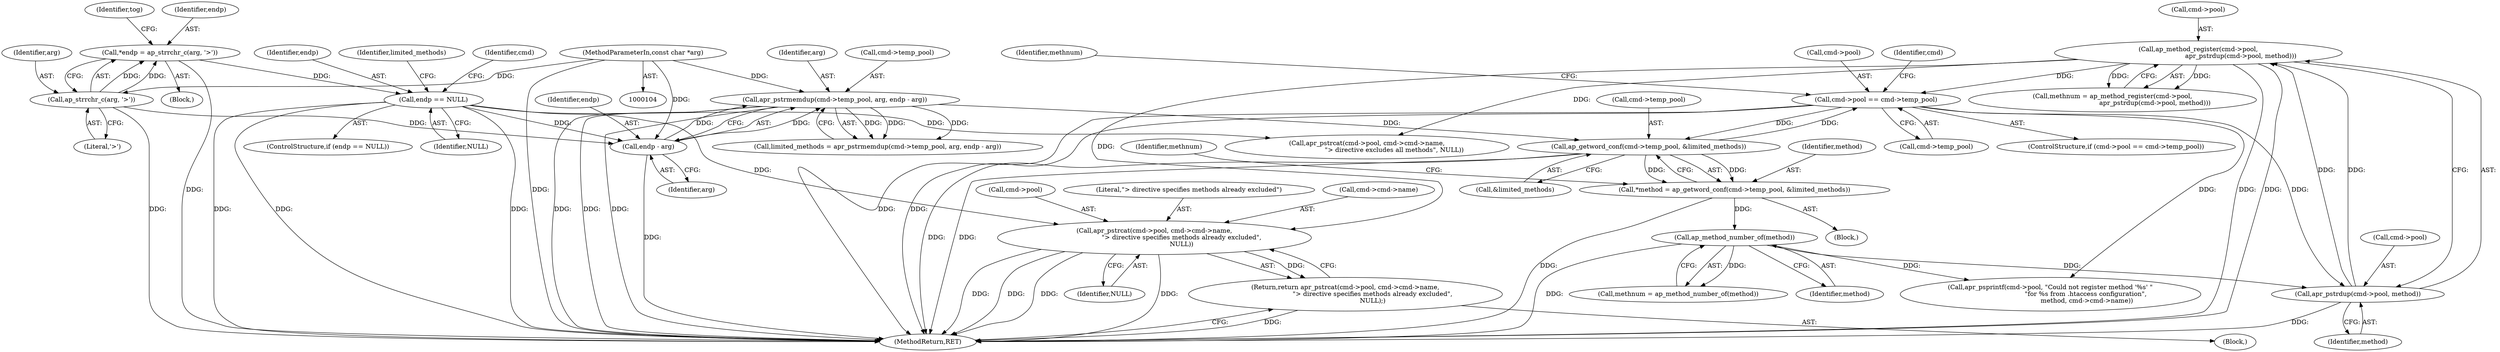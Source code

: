 digraph "0_httpd_29afdd2550b3d30a8defece2b95ae81edcf66ac9@API" {
"1000267" [label="(Call,apr_pstrcat(cmd->pool, cmd->cmd->name,\n                           \"> directive specifies methods already excluded\",\n                           NULL))"];
"1000220" [label="(Call,ap_method_register(cmd->pool,\n                                          apr_pstrdup(cmd->pool, method)))"];
"1000224" [label="(Call,apr_pstrdup(cmd->pool, method))"];
"1000198" [label="(Call,cmd->pool == cmd->temp_pool)"];
"1000170" [label="(Call,ap_getword_conf(cmd->temp_pool, &limited_methods))"];
"1000145" [label="(Call,apr_pstrmemdup(cmd->temp_pool, arg, endp - arg))"];
"1000150" [label="(Call,endp - arg)"];
"1000136" [label="(Call,endp == NULL)"];
"1000110" [label="(Call,*endp = ap_strrchr_c(arg, '>'))"];
"1000112" [label="(Call,ap_strrchr_c(arg, '>'))"];
"1000107" [label="(MethodParameterIn,const char *arg)"];
"1000179" [label="(Call,ap_method_number_of(method))"];
"1000168" [label="(Call,*method = ap_getword_conf(cmd->temp_pool, &limited_methods))"];
"1000266" [label="(Return,return apr_pstrcat(cmd->pool, cmd->cmd->name,\n                           \"> directive specifies methods already excluded\",\n                           NULL);)"];
"1000218" [label="(Call,methnum = ap_method_register(cmd->pool,\n                                          apr_pstrdup(cmd->pool, method)))"];
"1000146" [label="(Call,cmd->temp_pool)"];
"1000178" [label="(Identifier,methnum)"];
"1000267" [label="(Call,apr_pstrcat(cmd->pool, cmd->cmd->name,\n                           \"> directive specifies methods already excluded\",\n                           NULL))"];
"1000112" [label="(Call,ap_strrchr_c(arg, '>'))"];
"1000224" [label="(Call,apr_pstrdup(cmd->pool, method))"];
"1000177" [label="(Call,methnum = ap_method_number_of(method))"];
"1000136" [label="(Call,endp == NULL)"];
"1000138" [label="(Identifier,NULL)"];
"1000114" [label="(Literal,'>')"];
"1000110" [label="(Call,*endp = ap_strrchr_c(arg, '>'))"];
"1000171" [label="(Call,cmd->temp_pool)"];
"1000118" [label="(Identifier,tog)"];
"1000113" [label="(Identifier,arg)"];
"1000111" [label="(Identifier,endp)"];
"1000145" [label="(Call,apr_pstrmemdup(cmd->temp_pool, arg, endp - arg))"];
"1000137" [label="(Identifier,endp)"];
"1000135" [label="(ControlStructure,if (endp == NULL))"];
"1000202" [label="(Call,cmd->temp_pool)"];
"1000268" [label="(Call,cmd->pool)"];
"1000149" [label="(Identifier,arg)"];
"1000198" [label="(Call,cmd->pool == cmd->temp_pool)"];
"1000209" [label="(Identifier,cmd)"];
"1000265" [label="(Block,)"];
"1000228" [label="(Identifier,method)"];
"1000225" [label="(Call,cmd->pool)"];
"1000302" [label="(MethodReturn,RET)"];
"1000166" [label="(Block,)"];
"1000276" [label="(Literal,\"> directive specifies methods already excluded\")"];
"1000144" [label="(Identifier,limited_methods)"];
"1000174" [label="(Call,&limited_methods)"];
"1000152" [label="(Identifier,arg)"];
"1000197" [label="(ControlStructure,if (cmd->pool == cmd->temp_pool))"];
"1000220" [label="(Call,ap_method_register(cmd->pool,\n                                          apr_pstrdup(cmd->pool, method)))"];
"1000170" [label="(Call,ap_getword_conf(cmd->temp_pool, &limited_methods))"];
"1000221" [label="(Call,cmd->pool)"];
"1000151" [label="(Identifier,endp)"];
"1000266" [label="(Return,return apr_pstrcat(cmd->pool, cmd->cmd->name,\n                           \"> directive specifies methods already excluded\",\n                           NULL);)"];
"1000277" [label="(Identifier,NULL)"];
"1000219" [label="(Identifier,methnum)"];
"1000168" [label="(Call,*method = ap_getword_conf(cmd->temp_pool, &limited_methods))"];
"1000199" [label="(Call,cmd->pool)"];
"1000143" [label="(Call,limited_methods = apr_pstrmemdup(cmd->temp_pool, arg, endp - arg))"];
"1000247" [label="(Call,apr_pstrcat(cmd->pool, cmd->cmd->name,\n                           \"> directive excludes all methods\", NULL))"];
"1000107" [label="(MethodParameterIn,const char *arg)"];
"1000142" [label="(Identifier,cmd)"];
"1000180" [label="(Identifier,method)"];
"1000271" [label="(Call,cmd->cmd->name)"];
"1000179" [label="(Call,ap_method_number_of(method))"];
"1000108" [label="(Block,)"];
"1000169" [label="(Identifier,method)"];
"1000150" [label="(Call,endp - arg)"];
"1000207" [label="(Call,apr_psprintf(cmd->pool, \"Could not register method '%s' \"\n                                   \"for %s from .htaccess configuration\",\n                                    method, cmd->cmd->name))"];
"1000267" -> "1000266"  [label="AST: "];
"1000267" -> "1000277"  [label="CFG: "];
"1000268" -> "1000267"  [label="AST: "];
"1000271" -> "1000267"  [label="AST: "];
"1000276" -> "1000267"  [label="AST: "];
"1000277" -> "1000267"  [label="AST: "];
"1000266" -> "1000267"  [label="CFG: "];
"1000267" -> "1000302"  [label="DDG: "];
"1000267" -> "1000302"  [label="DDG: "];
"1000267" -> "1000302"  [label="DDG: "];
"1000267" -> "1000302"  [label="DDG: "];
"1000267" -> "1000266"  [label="DDG: "];
"1000220" -> "1000267"  [label="DDG: "];
"1000136" -> "1000267"  [label="DDG: "];
"1000220" -> "1000218"  [label="AST: "];
"1000220" -> "1000224"  [label="CFG: "];
"1000221" -> "1000220"  [label="AST: "];
"1000224" -> "1000220"  [label="AST: "];
"1000218" -> "1000220"  [label="CFG: "];
"1000220" -> "1000302"  [label="DDG: "];
"1000220" -> "1000302"  [label="DDG: "];
"1000220" -> "1000198"  [label="DDG: "];
"1000220" -> "1000218"  [label="DDG: "];
"1000220" -> "1000218"  [label="DDG: "];
"1000224" -> "1000220"  [label="DDG: "];
"1000224" -> "1000220"  [label="DDG: "];
"1000220" -> "1000247"  [label="DDG: "];
"1000224" -> "1000228"  [label="CFG: "];
"1000225" -> "1000224"  [label="AST: "];
"1000228" -> "1000224"  [label="AST: "];
"1000224" -> "1000302"  [label="DDG: "];
"1000198" -> "1000224"  [label="DDG: "];
"1000179" -> "1000224"  [label="DDG: "];
"1000198" -> "1000197"  [label="AST: "];
"1000198" -> "1000202"  [label="CFG: "];
"1000199" -> "1000198"  [label="AST: "];
"1000202" -> "1000198"  [label="AST: "];
"1000209" -> "1000198"  [label="CFG: "];
"1000219" -> "1000198"  [label="CFG: "];
"1000198" -> "1000302"  [label="DDG: "];
"1000198" -> "1000302"  [label="DDG: "];
"1000198" -> "1000170"  [label="DDG: "];
"1000170" -> "1000198"  [label="DDG: "];
"1000198" -> "1000207"  [label="DDG: "];
"1000170" -> "1000168"  [label="AST: "];
"1000170" -> "1000174"  [label="CFG: "];
"1000171" -> "1000170"  [label="AST: "];
"1000174" -> "1000170"  [label="AST: "];
"1000168" -> "1000170"  [label="CFG: "];
"1000170" -> "1000302"  [label="DDG: "];
"1000170" -> "1000302"  [label="DDG: "];
"1000170" -> "1000168"  [label="DDG: "];
"1000170" -> "1000168"  [label="DDG: "];
"1000145" -> "1000170"  [label="DDG: "];
"1000145" -> "1000143"  [label="AST: "];
"1000145" -> "1000150"  [label="CFG: "];
"1000146" -> "1000145"  [label="AST: "];
"1000149" -> "1000145"  [label="AST: "];
"1000150" -> "1000145"  [label="AST: "];
"1000143" -> "1000145"  [label="CFG: "];
"1000145" -> "1000302"  [label="DDG: "];
"1000145" -> "1000302"  [label="DDG: "];
"1000145" -> "1000302"  [label="DDG: "];
"1000145" -> "1000143"  [label="DDG: "];
"1000145" -> "1000143"  [label="DDG: "];
"1000145" -> "1000143"  [label="DDG: "];
"1000150" -> "1000145"  [label="DDG: "];
"1000150" -> "1000145"  [label="DDG: "];
"1000107" -> "1000145"  [label="DDG: "];
"1000150" -> "1000152"  [label="CFG: "];
"1000151" -> "1000150"  [label="AST: "];
"1000152" -> "1000150"  [label="AST: "];
"1000150" -> "1000302"  [label="DDG: "];
"1000136" -> "1000150"  [label="DDG: "];
"1000112" -> "1000150"  [label="DDG: "];
"1000107" -> "1000150"  [label="DDG: "];
"1000136" -> "1000135"  [label="AST: "];
"1000136" -> "1000138"  [label="CFG: "];
"1000137" -> "1000136"  [label="AST: "];
"1000138" -> "1000136"  [label="AST: "];
"1000142" -> "1000136"  [label="CFG: "];
"1000144" -> "1000136"  [label="CFG: "];
"1000136" -> "1000302"  [label="DDG: "];
"1000136" -> "1000302"  [label="DDG: "];
"1000136" -> "1000302"  [label="DDG: "];
"1000110" -> "1000136"  [label="DDG: "];
"1000136" -> "1000247"  [label="DDG: "];
"1000110" -> "1000108"  [label="AST: "];
"1000110" -> "1000112"  [label="CFG: "];
"1000111" -> "1000110"  [label="AST: "];
"1000112" -> "1000110"  [label="AST: "];
"1000118" -> "1000110"  [label="CFG: "];
"1000110" -> "1000302"  [label="DDG: "];
"1000112" -> "1000110"  [label="DDG: "];
"1000112" -> "1000110"  [label="DDG: "];
"1000112" -> "1000114"  [label="CFG: "];
"1000113" -> "1000112"  [label="AST: "];
"1000114" -> "1000112"  [label="AST: "];
"1000112" -> "1000302"  [label="DDG: "];
"1000107" -> "1000112"  [label="DDG: "];
"1000107" -> "1000104"  [label="AST: "];
"1000107" -> "1000302"  [label="DDG: "];
"1000179" -> "1000177"  [label="AST: "];
"1000179" -> "1000180"  [label="CFG: "];
"1000180" -> "1000179"  [label="AST: "];
"1000177" -> "1000179"  [label="CFG: "];
"1000179" -> "1000302"  [label="DDG: "];
"1000179" -> "1000177"  [label="DDG: "];
"1000168" -> "1000179"  [label="DDG: "];
"1000179" -> "1000207"  [label="DDG: "];
"1000168" -> "1000166"  [label="AST: "];
"1000169" -> "1000168"  [label="AST: "];
"1000178" -> "1000168"  [label="CFG: "];
"1000168" -> "1000302"  [label="DDG: "];
"1000266" -> "1000265"  [label="AST: "];
"1000302" -> "1000266"  [label="CFG: "];
"1000266" -> "1000302"  [label="DDG: "];
}
